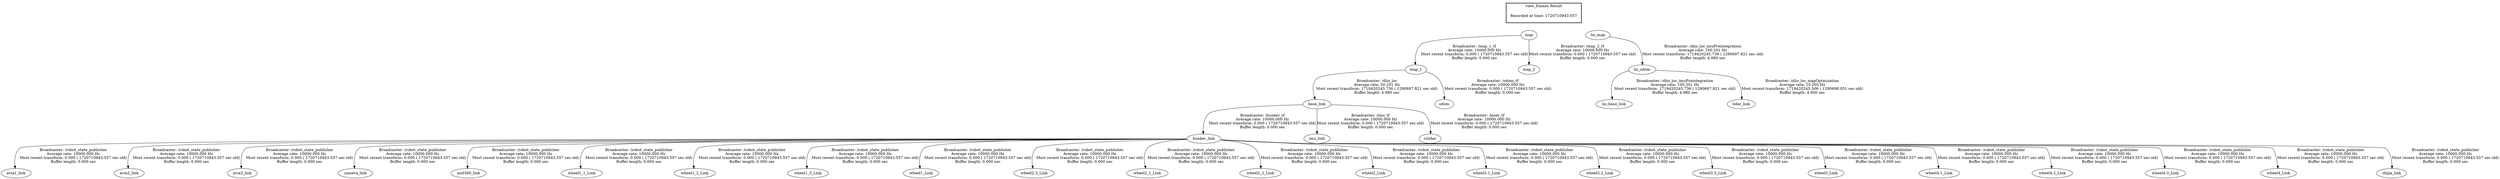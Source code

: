 digraph G {
"base_link" -> "bunker_link"[label="Broadcaster: /bunker_tf\nAverage rate: 10000.000 Hz\nMost recent transform: 0.000 ( 1720710943.557 sec old)\nBuffer length: 0.000 sec\n"];
"map_1" -> "base_link"[label="Broadcaster: /dlio_loc\nAverage rate: 50.201 Hz\nMost recent transform: 1719420245.736 ( 1290697.821 sec old)\nBuffer length: 4.980 sec\n"];
"base_link" -> "imu_link"[label="Broadcaster: /imu_tf\nAverage rate: 10000.000 Hz\nMost recent transform: 0.000 ( 1720710943.557 sec old)\nBuffer length: 0.000 sec\n"];
"base_link" -> "rslidar"[label="Broadcaster: /laser_tf\nAverage rate: 10000.000 Hz\nMost recent transform: 0.000 ( 1720710943.557 sec old)\nBuffer length: 0.000 sec\n"];
"map_1" -> "odom"[label="Broadcaster: /odom_tf\nAverage rate: 10000.000 Hz\nMost recent transform: 0.000 ( 1720710943.557 sec old)\nBuffer length: 0.000 sec\n"];
"map" -> "map_1"[label="Broadcaster: /map_1_tf\nAverage rate: 10000.000 Hz\nMost recent transform: 0.000 ( 1720710943.557 sec old)\nBuffer length: 0.000 sec\n"];
"map" -> "map_2"[label="Broadcaster: /map_2_tf\nAverage rate: 10000.000 Hz\nMost recent transform: 0.000 ( 1720710943.557 sec old)\nBuffer length: 0.000 sec\n"];
"bunker_link" -> "avia1_link"[label="Broadcaster: /robot_state_publisher\nAverage rate: 10000.000 Hz\nMost recent transform: 0.000 ( 1720710943.557 sec old)\nBuffer length: 0.000 sec\n"];
"bunker_link" -> "avia2_link"[label="Broadcaster: /robot_state_publisher\nAverage rate: 10000.000 Hz\nMost recent transform: 0.000 ( 1720710943.557 sec old)\nBuffer length: 0.000 sec\n"];
"bunker_link" -> "avia3_link"[label="Broadcaster: /robot_state_publisher\nAverage rate: 10000.000 Hz\nMost recent transform: 0.000 ( 1720710943.557 sec old)\nBuffer length: 0.000 sec\n"];
"bunker_link" -> "camera_link"[label="Broadcaster: /robot_state_publisher\nAverage rate: 10000.000 Hz\nMost recent transform: 0.000 ( 1720710943.557 sec old)\nBuffer length: 0.000 sec\n"];
"bunker_link" -> "mid360_link"[label="Broadcaster: /robot_state_publisher\nAverage rate: 10000.000 Hz\nMost recent transform: 0.000 ( 1720710943.557 sec old)\nBuffer length: 0.000 sec\n"];
"bunker_link" -> "wheel1_1_Link"[label="Broadcaster: /robot_state_publisher\nAverage rate: 10000.000 Hz\nMost recent transform: 0.000 ( 1720710943.557 sec old)\nBuffer length: 0.000 sec\n"];
"bunker_link" -> "wheel1_2_Link"[label="Broadcaster: /robot_state_publisher\nAverage rate: 10000.000 Hz\nMost recent transform: 0.000 ( 1720710943.557 sec old)\nBuffer length: 0.000 sec\n"];
"bunker_link" -> "wheel1_3_Link"[label="Broadcaster: /robot_state_publisher\nAverage rate: 10000.000 Hz\nMost recent transform: 0.000 ( 1720710943.557 sec old)\nBuffer length: 0.000 sec\n"];
"bunker_link" -> "wheel1_Link"[label="Broadcaster: /robot_state_publisher\nAverage rate: 10000.000 Hz\nMost recent transform: 0.000 ( 1720710943.557 sec old)\nBuffer length: 0.000 sec\n"];
"bunker_link" -> "wheel2.3_Link"[label="Broadcaster: /robot_state_publisher\nAverage rate: 10000.000 Hz\nMost recent transform: 0.000 ( 1720710943.557 sec old)\nBuffer length: 0.000 sec\n"];
"bunker_link" -> "wheel2_1_Link"[label="Broadcaster: /robot_state_publisher\nAverage rate: 10000.000 Hz\nMost recent transform: 0.000 ( 1720710943.557 sec old)\nBuffer length: 0.000 sec\n"];
"bunker_link" -> "wheel2_2_Link"[label="Broadcaster: /robot_state_publisher\nAverage rate: 10000.000 Hz\nMost recent transform: 0.000 ( 1720710943.557 sec old)\nBuffer length: 0.000 sec\n"];
"bunker_link" -> "wheel2_Link"[label="Broadcaster: /robot_state_publisher\nAverage rate: 10000.000 Hz\nMost recent transform: 0.000 ( 1720710943.557 sec old)\nBuffer length: 0.000 sec\n"];
"bunker_link" -> "wheel3.1_Link"[label="Broadcaster: /robot_state_publisher\nAverage rate: 10000.000 Hz\nMost recent transform: 0.000 ( 1720710943.557 sec old)\nBuffer length: 0.000 sec\n"];
"bunker_link" -> "wheel3.2_Link"[label="Broadcaster: /robot_state_publisher\nAverage rate: 10000.000 Hz\nMost recent transform: 0.000 ( 1720710943.557 sec old)\nBuffer length: 0.000 sec\n"];
"bunker_link" -> "wheel3.3_Link"[label="Broadcaster: /robot_state_publisher\nAverage rate: 10000.000 Hz\nMost recent transform: 0.000 ( 1720710943.557 sec old)\nBuffer length: 0.000 sec\n"];
"bunker_link" -> "wheel3_Link"[label="Broadcaster: /robot_state_publisher\nAverage rate: 10000.000 Hz\nMost recent transform: 0.000 ( 1720710943.557 sec old)\nBuffer length: 0.000 sec\n"];
"bunker_link" -> "wheel4.1_Link"[label="Broadcaster: /robot_state_publisher\nAverage rate: 10000.000 Hz\nMost recent transform: 0.000 ( 1720710943.557 sec old)\nBuffer length: 0.000 sec\n"];
"bunker_link" -> "wheel4.2_Link"[label="Broadcaster: /robot_state_publisher\nAverage rate: 10000.000 Hz\nMost recent transform: 0.000 ( 1720710943.557 sec old)\nBuffer length: 0.000 sec\n"];
"bunker_link" -> "wheel4.3_Link"[label="Broadcaster: /robot_state_publisher\nAverage rate: 10000.000 Hz\nMost recent transform: 0.000 ( 1720710943.557 sec old)\nBuffer length: 0.000 sec\n"];
"bunker_link" -> "wheel4_Link"[label="Broadcaster: /robot_state_publisher\nAverage rate: 10000.000 Hz\nMost recent transform: 0.000 ( 1720710943.557 sec old)\nBuffer length: 0.000 sec\n"];
"bunker_link" -> "zhijia_link"[label="Broadcaster: /robot_state_publisher\nAverage rate: 10000.000 Hz\nMost recent transform: 0.000 ( 1720710943.557 sec old)\nBuffer length: 0.000 sec\n"];
"lio_map" -> "lio_odom"[label="Broadcaster: /dlio_loc_imuPreintegration\nAverage rate: 100.201 Hz\nMost recent transform: 1719420245.736 ( 1290697.821 sec old)\nBuffer length: 4.980 sec\n"];
"lio_odom" -> "lio_base_link"[label="Broadcaster: /dlio_loc_imuPreintegration\nAverage rate: 100.201 Hz\nMost recent transform: 1719420245.736 ( 1290697.821 sec old)\nBuffer length: 4.980 sec\n"];
"lio_odom" -> "lidar_link"[label="Broadcaster: /dlio_loc_mapOptmization\nAverage rate: 10.205 Hz\nMost recent transform: 1719420245.506 ( 1290698.051 sec old)\nBuffer length: 4.900 sec\n"];
edge [style=invis];
 subgraph cluster_legend { style=bold; color=black; label ="view_frames Result";
"Recorded at time: 1720710943.557"[ shape=plaintext ] ;
 }->"map";
edge [style=invis];
 subgraph cluster_legend { style=bold; color=black; label ="view_frames Result";
"Recorded at time: 1720710943.557"[ shape=plaintext ] ;
 }->"lio_map";
}